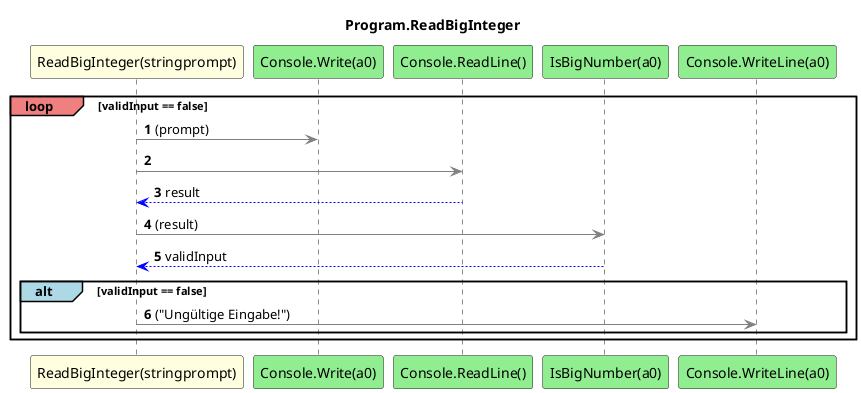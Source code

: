 @startuml Program.ReadBigInteger
title Program.ReadBigInteger
participant "ReadBigInteger(stringprompt)" as ReadBigInteger_p0 #LightYellow
participant "Console.Write(a0)" as Console_Write_a0 #LightGreen
participant "Console.ReadLine()" as Console_ReadLine #LightGreen
participant "IsBigNumber(a0)" as IsBigNumber_a0 #LightGreen
participant "Console.WriteLine(a0)" as Console_WriteLine_a0 #LightGreen
autonumber
loop#LightCoral validInput == false
    ReadBigInteger_p0 -[#grey]> Console_Write_a0 : (prompt)
    ReadBigInteger_p0 -[#grey]> Console_ReadLine
    Console_ReadLine -[#blue]-> ReadBigInteger_p0 : result
    ReadBigInteger_p0 -[#grey]> IsBigNumber_a0 : (result)
    IsBigNumber_a0 -[#blue]-> ReadBigInteger_p0 : validInput
    alt#LightBlue validInput == false
        ReadBigInteger_p0 -[#grey]> Console_WriteLine_a0 : ("Ungültige Eingabe!")
    end
end
@enduml
